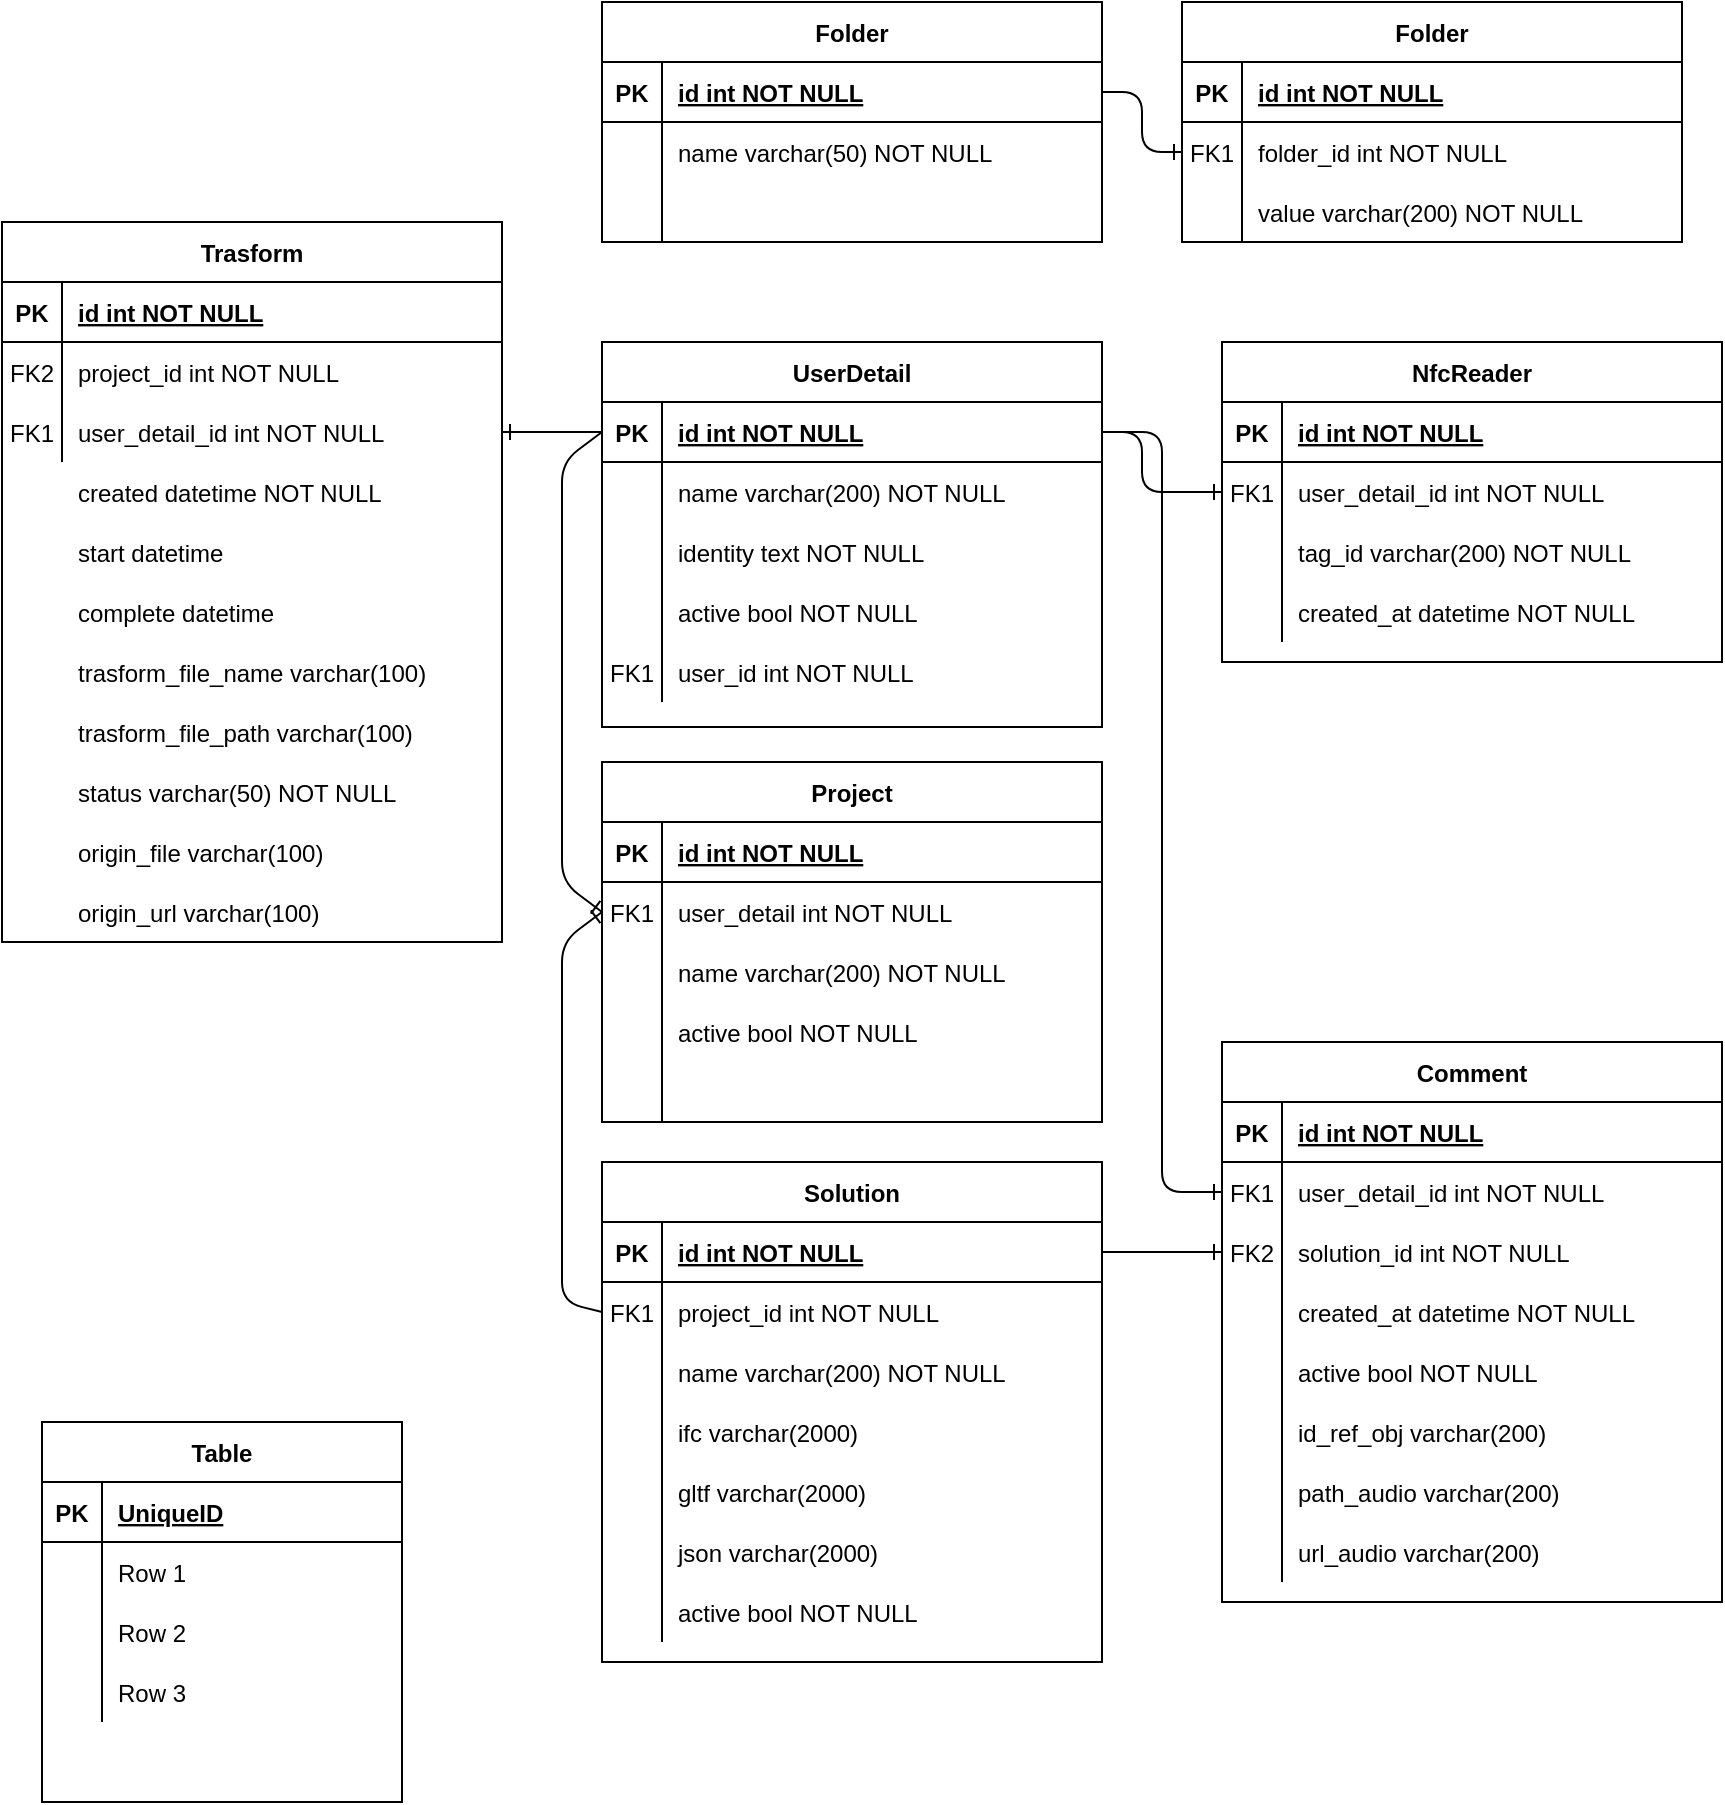 <mxfile version="20.6.0" type="github">
  <diagram id="R2lEEEUBdFMjLlhIrx00" name="Page-1">
    <mxGraphModel dx="1662" dy="762" grid="1" gridSize="10" guides="1" tooltips="1" connect="1" arrows="1" fold="1" page="1" pageScale="1" pageWidth="850" pageHeight="1100" math="0" shadow="0" extFonts="Permanent Marker^https://fonts.googleapis.com/css?family=Permanent+Marker">
      <root>
        <mxCell id="0" />
        <mxCell id="1" parent="0" />
        <mxCell id="ysdyAPPFtzYPSUUlSstP-8" value="Trasform" style="shape=table;startSize=30;container=1;collapsible=1;childLayout=tableLayout;fixedRows=1;rowLines=0;fontStyle=1;align=center;resizeLast=1;" parent="1" vertex="1">
          <mxGeometry x="370" y="210" width="250" height="360" as="geometry" />
        </mxCell>
        <mxCell id="ysdyAPPFtzYPSUUlSstP-9" value="" style="shape=partialRectangle;collapsible=0;dropTarget=0;pointerEvents=0;fillColor=none;points=[[0,0.5],[1,0.5]];portConstraint=eastwest;top=0;left=0;right=0;bottom=1;" parent="ysdyAPPFtzYPSUUlSstP-8" vertex="1">
          <mxGeometry y="30" width="250" height="30" as="geometry" />
        </mxCell>
        <mxCell id="ysdyAPPFtzYPSUUlSstP-10" value="PK" style="shape=partialRectangle;overflow=hidden;connectable=0;fillColor=none;top=0;left=0;bottom=0;right=0;fontStyle=1;" parent="ysdyAPPFtzYPSUUlSstP-9" vertex="1">
          <mxGeometry width="30" height="30" as="geometry">
            <mxRectangle width="30" height="30" as="alternateBounds" />
          </mxGeometry>
        </mxCell>
        <mxCell id="ysdyAPPFtzYPSUUlSstP-11" value="id int NOT NULL " style="shape=partialRectangle;overflow=hidden;connectable=0;fillColor=none;top=0;left=0;bottom=0;right=0;align=left;spacingLeft=6;fontStyle=5;" parent="ysdyAPPFtzYPSUUlSstP-9" vertex="1">
          <mxGeometry x="30" width="220" height="30" as="geometry">
            <mxRectangle width="220" height="30" as="alternateBounds" />
          </mxGeometry>
        </mxCell>
        <mxCell id="ysdyAPPFtzYPSUUlSstP-15" value="" style="shape=partialRectangle;collapsible=0;dropTarget=0;pointerEvents=0;fillColor=none;points=[[0,0.5],[1,0.5]];portConstraint=eastwest;top=0;left=0;right=0;bottom=0;" parent="ysdyAPPFtzYPSUUlSstP-8" vertex="1">
          <mxGeometry y="60" width="250" height="30" as="geometry" />
        </mxCell>
        <mxCell id="ysdyAPPFtzYPSUUlSstP-16" value="FK2" style="shape=partialRectangle;overflow=hidden;connectable=0;fillColor=none;top=0;left=0;bottom=0;right=0;" parent="ysdyAPPFtzYPSUUlSstP-15" vertex="1">
          <mxGeometry width="30" height="30" as="geometry">
            <mxRectangle width="30" height="30" as="alternateBounds" />
          </mxGeometry>
        </mxCell>
        <mxCell id="ysdyAPPFtzYPSUUlSstP-17" value="project_id int NOT NULL" style="shape=partialRectangle;overflow=hidden;connectable=0;fillColor=none;top=0;left=0;bottom=0;right=0;align=left;spacingLeft=6;" parent="ysdyAPPFtzYPSUUlSstP-15" vertex="1">
          <mxGeometry x="30" width="220" height="30" as="geometry">
            <mxRectangle width="220" height="30" as="alternateBounds" />
          </mxGeometry>
        </mxCell>
        <mxCell id="ysdyAPPFtzYPSUUlSstP-12" value="" style="shape=partialRectangle;collapsible=0;dropTarget=0;pointerEvents=0;fillColor=none;points=[[0,0.5],[1,0.5]];portConstraint=eastwest;top=0;left=0;right=0;bottom=0;" parent="ysdyAPPFtzYPSUUlSstP-8" vertex="1">
          <mxGeometry y="90" width="250" height="30" as="geometry" />
        </mxCell>
        <mxCell id="ysdyAPPFtzYPSUUlSstP-13" value="FK1" style="shape=partialRectangle;overflow=hidden;connectable=0;fillColor=none;top=0;left=0;bottom=0;right=0;" parent="ysdyAPPFtzYPSUUlSstP-12" vertex="1">
          <mxGeometry width="30" height="30" as="geometry">
            <mxRectangle width="30" height="30" as="alternateBounds" />
          </mxGeometry>
        </mxCell>
        <mxCell id="ysdyAPPFtzYPSUUlSstP-14" value="user_detail_id int NOT NULL" style="shape=partialRectangle;overflow=hidden;connectable=0;fillColor=none;top=0;left=0;bottom=0;right=0;align=left;spacingLeft=6;" parent="ysdyAPPFtzYPSUUlSstP-12" vertex="1">
          <mxGeometry x="30" width="220" height="30" as="geometry">
            <mxRectangle width="220" height="30" as="alternateBounds" />
          </mxGeometry>
        </mxCell>
        <mxCell id="ysdyAPPFtzYPSUUlSstP-20" value="created datetime NOT NULL" style="shape=partialRectangle;overflow=hidden;connectable=0;fillColor=none;top=0;left=0;bottom=0;right=0;align=left;spacingLeft=6;" parent="1" vertex="1">
          <mxGeometry x="400" y="330" width="220" height="30" as="geometry">
            <mxRectangle width="220" height="30" as="alternateBounds" />
          </mxGeometry>
        </mxCell>
        <mxCell id="ysdyAPPFtzYPSUUlSstP-22" value="start datetime" style="shape=partialRectangle;overflow=hidden;connectable=0;fillColor=none;top=0;left=0;bottom=0;right=0;align=left;spacingLeft=6;" parent="1" vertex="1">
          <mxGeometry x="400" y="360" width="220" height="30" as="geometry">
            <mxRectangle width="220" height="30" as="alternateBounds" />
          </mxGeometry>
        </mxCell>
        <mxCell id="ysdyAPPFtzYPSUUlSstP-23" value="complete datetime" style="shape=partialRectangle;overflow=hidden;connectable=0;fillColor=none;top=0;left=0;bottom=0;right=0;align=left;spacingLeft=6;" parent="1" vertex="1">
          <mxGeometry x="400" y="390" width="220" height="30" as="geometry">
            <mxRectangle width="220" height="30" as="alternateBounds" />
          </mxGeometry>
        </mxCell>
        <mxCell id="ysdyAPPFtzYPSUUlSstP-24" value="trasform_file_name varchar(100)" style="shape=partialRectangle;overflow=hidden;connectable=0;fillColor=none;top=0;left=0;bottom=0;right=0;align=left;spacingLeft=6;" parent="1" vertex="1">
          <mxGeometry x="400" y="420" width="220" height="30" as="geometry">
            <mxRectangle width="220" height="30" as="alternateBounds" />
          </mxGeometry>
        </mxCell>
        <mxCell id="ysdyAPPFtzYPSUUlSstP-25" value="trasform_file_path varchar(100)" style="shape=partialRectangle;overflow=hidden;connectable=0;fillColor=none;top=0;left=0;bottom=0;right=0;align=left;spacingLeft=6;" parent="1" vertex="1">
          <mxGeometry x="400" y="450" width="220" height="30" as="geometry">
            <mxRectangle width="220" height="30" as="alternateBounds" />
          </mxGeometry>
        </mxCell>
        <mxCell id="ysdyAPPFtzYPSUUlSstP-26" value="status varchar(50) NOT NULL" style="shape=partialRectangle;overflow=hidden;connectable=0;fillColor=none;top=0;left=0;bottom=0;right=0;align=left;spacingLeft=6;" parent="1" vertex="1">
          <mxGeometry x="400" y="480" width="220" height="30" as="geometry">
            <mxRectangle width="220" height="30" as="alternateBounds" />
          </mxGeometry>
        </mxCell>
        <mxCell id="ysdyAPPFtzYPSUUlSstP-27" value="origin_file varchar(100)" style="shape=partialRectangle;overflow=hidden;connectable=0;fillColor=none;top=0;left=0;bottom=0;right=0;align=left;spacingLeft=6;" parent="1" vertex="1">
          <mxGeometry x="400" y="510" width="220" height="30" as="geometry">
            <mxRectangle width="220" height="30" as="alternateBounds" />
          </mxGeometry>
        </mxCell>
        <mxCell id="ysdyAPPFtzYPSUUlSstP-28" value="origin_url varchar(100)" style="shape=partialRectangle;overflow=hidden;connectable=0;fillColor=none;top=0;left=0;bottom=0;right=0;align=left;spacingLeft=6;" parent="1" vertex="1">
          <mxGeometry x="400" y="540" width="220" height="30" as="geometry">
            <mxRectangle width="220" height="30" as="alternateBounds" />
          </mxGeometry>
        </mxCell>
        <mxCell id="ysdyAPPFtzYPSUUlSstP-39" value="UserDetail" style="shape=table;startSize=30;container=1;collapsible=1;childLayout=tableLayout;fixedRows=1;rowLines=0;fontStyle=1;align=center;resizeLast=1;" parent="1" vertex="1">
          <mxGeometry x="670" y="270" width="250" height="192.5" as="geometry" />
        </mxCell>
        <mxCell id="ysdyAPPFtzYPSUUlSstP-40" value="" style="shape=partialRectangle;collapsible=0;dropTarget=0;pointerEvents=0;fillColor=none;points=[[0,0.5],[1,0.5]];portConstraint=eastwest;top=0;left=0;right=0;bottom=1;" parent="ysdyAPPFtzYPSUUlSstP-39" vertex="1">
          <mxGeometry y="30" width="250" height="30" as="geometry" />
        </mxCell>
        <mxCell id="ysdyAPPFtzYPSUUlSstP-41" value="PK" style="shape=partialRectangle;overflow=hidden;connectable=0;fillColor=none;top=0;left=0;bottom=0;right=0;fontStyle=1;" parent="ysdyAPPFtzYPSUUlSstP-40" vertex="1">
          <mxGeometry width="30" height="30" as="geometry">
            <mxRectangle width="30" height="30" as="alternateBounds" />
          </mxGeometry>
        </mxCell>
        <mxCell id="ysdyAPPFtzYPSUUlSstP-42" value="id int NOT NULL " style="shape=partialRectangle;overflow=hidden;connectable=0;fillColor=none;top=0;left=0;bottom=0;right=0;align=left;spacingLeft=6;fontStyle=5;" parent="ysdyAPPFtzYPSUUlSstP-40" vertex="1">
          <mxGeometry x="30" width="220" height="30" as="geometry">
            <mxRectangle width="220" height="30" as="alternateBounds" />
          </mxGeometry>
        </mxCell>
        <mxCell id="ysdyAPPFtzYPSUUlSstP-43" value="" style="shape=partialRectangle;collapsible=0;dropTarget=0;pointerEvents=0;fillColor=none;points=[[0,0.5],[1,0.5]];portConstraint=eastwest;top=0;left=0;right=0;bottom=0;" parent="ysdyAPPFtzYPSUUlSstP-39" vertex="1">
          <mxGeometry y="60" width="250" height="30" as="geometry" />
        </mxCell>
        <mxCell id="ysdyAPPFtzYPSUUlSstP-44" value="" style="shape=partialRectangle;overflow=hidden;connectable=0;fillColor=none;top=0;left=0;bottom=0;right=0;" parent="ysdyAPPFtzYPSUUlSstP-43" vertex="1">
          <mxGeometry width="30" height="30" as="geometry">
            <mxRectangle width="30" height="30" as="alternateBounds" />
          </mxGeometry>
        </mxCell>
        <mxCell id="ysdyAPPFtzYPSUUlSstP-45" value="name varchar(200) NOT NULL" style="shape=partialRectangle;overflow=hidden;connectable=0;fillColor=none;top=0;left=0;bottom=0;right=0;align=left;spacingLeft=6;" parent="ysdyAPPFtzYPSUUlSstP-43" vertex="1">
          <mxGeometry x="30" width="220" height="30" as="geometry">
            <mxRectangle width="220" height="30" as="alternateBounds" />
          </mxGeometry>
        </mxCell>
        <mxCell id="ysdyAPPFtzYPSUUlSstP-46" value="" style="shape=partialRectangle;collapsible=0;dropTarget=0;pointerEvents=0;fillColor=none;points=[[0,0.5],[1,0.5]];portConstraint=eastwest;top=0;left=0;right=0;bottom=0;" parent="ysdyAPPFtzYPSUUlSstP-39" vertex="1">
          <mxGeometry y="90" width="250" height="30" as="geometry" />
        </mxCell>
        <mxCell id="ysdyAPPFtzYPSUUlSstP-47" value="" style="shape=partialRectangle;overflow=hidden;connectable=0;fillColor=none;top=0;left=0;bottom=0;right=0;" parent="ysdyAPPFtzYPSUUlSstP-46" vertex="1">
          <mxGeometry width="30" height="30" as="geometry">
            <mxRectangle width="30" height="30" as="alternateBounds" />
          </mxGeometry>
        </mxCell>
        <mxCell id="ysdyAPPFtzYPSUUlSstP-48" value="identity text NOT NULL" style="shape=partialRectangle;overflow=hidden;connectable=0;fillColor=none;top=0;left=0;bottom=0;right=0;align=left;spacingLeft=6;" parent="ysdyAPPFtzYPSUUlSstP-46" vertex="1">
          <mxGeometry x="30" width="220" height="30" as="geometry">
            <mxRectangle width="220" height="30" as="alternateBounds" />
          </mxGeometry>
        </mxCell>
        <mxCell id="ysdyAPPFtzYPSUUlSstP-49" value="" style="shape=partialRectangle;collapsible=0;dropTarget=0;pointerEvents=0;fillColor=none;points=[[0,0.5],[1,0.5]];portConstraint=eastwest;top=0;left=0;right=0;bottom=0;" parent="ysdyAPPFtzYPSUUlSstP-39" vertex="1">
          <mxGeometry y="120" width="250" height="30" as="geometry" />
        </mxCell>
        <mxCell id="ysdyAPPFtzYPSUUlSstP-50" value="" style="shape=partialRectangle;overflow=hidden;connectable=0;fillColor=none;top=0;left=0;bottom=0;right=0;" parent="ysdyAPPFtzYPSUUlSstP-49" vertex="1">
          <mxGeometry width="30" height="30" as="geometry">
            <mxRectangle width="30" height="30" as="alternateBounds" />
          </mxGeometry>
        </mxCell>
        <mxCell id="ysdyAPPFtzYPSUUlSstP-51" value="active bool NOT NULL" style="shape=partialRectangle;overflow=hidden;connectable=0;fillColor=none;top=0;left=0;bottom=0;right=0;align=left;spacingLeft=6;" parent="ysdyAPPFtzYPSUUlSstP-49" vertex="1">
          <mxGeometry x="30" width="220" height="30" as="geometry">
            <mxRectangle width="220" height="30" as="alternateBounds" />
          </mxGeometry>
        </mxCell>
        <mxCell id="ysdyAPPFtzYPSUUlSstP-52" value="" style="shape=partialRectangle;collapsible=0;dropTarget=0;pointerEvents=0;fillColor=none;points=[[0,0.5],[1,0.5]];portConstraint=eastwest;top=0;left=0;right=0;bottom=0;" parent="ysdyAPPFtzYPSUUlSstP-39" vertex="1">
          <mxGeometry y="150" width="250" height="30" as="geometry" />
        </mxCell>
        <mxCell id="ysdyAPPFtzYPSUUlSstP-53" value="FK1" style="shape=partialRectangle;overflow=hidden;connectable=0;fillColor=none;top=0;left=0;bottom=0;right=0;" parent="ysdyAPPFtzYPSUUlSstP-52" vertex="1">
          <mxGeometry width="30" height="30" as="geometry">
            <mxRectangle width="30" height="30" as="alternateBounds" />
          </mxGeometry>
        </mxCell>
        <mxCell id="ysdyAPPFtzYPSUUlSstP-54" value="user_id int NOT NULL" style="shape=partialRectangle;overflow=hidden;connectable=0;fillColor=none;top=0;left=0;bottom=0;right=0;align=left;spacingLeft=6;" parent="ysdyAPPFtzYPSUUlSstP-52" vertex="1">
          <mxGeometry x="30" width="220" height="30" as="geometry">
            <mxRectangle width="220" height="30" as="alternateBounds" />
          </mxGeometry>
        </mxCell>
        <mxCell id="ysdyAPPFtzYPSUUlSstP-58" value="" style="endArrow=ERoneToOne;startArrow=ERone;endFill=1;startFill=0;exitX=1;exitY=0.5;exitDx=0;exitDy=0;entryX=0;entryY=0.5;entryDx=0;entryDy=0;" parent="1" source="ysdyAPPFtzYPSUUlSstP-12" target="ysdyAPPFtzYPSUUlSstP-40" edge="1">
          <mxGeometry width="100" height="100" relative="1" as="geometry">
            <mxPoint x="680" y="-23.636" as="sourcePoint" />
            <mxPoint x="760" y="-16.364" as="targetPoint" />
          </mxGeometry>
        </mxCell>
        <mxCell id="ysdyAPPFtzYPSUUlSstP-59" value="Project" style="shape=table;startSize=30;container=1;collapsible=1;childLayout=tableLayout;fixedRows=1;rowLines=0;fontStyle=1;align=center;resizeLast=1;" parent="1" vertex="1">
          <mxGeometry x="670" y="480" width="250" height="180" as="geometry" />
        </mxCell>
        <mxCell id="ysdyAPPFtzYPSUUlSstP-60" value="" style="shape=partialRectangle;collapsible=0;dropTarget=0;pointerEvents=0;fillColor=none;points=[[0,0.5],[1,0.5]];portConstraint=eastwest;top=0;left=0;right=0;bottom=1;" parent="ysdyAPPFtzYPSUUlSstP-59" vertex="1">
          <mxGeometry y="30" width="250" height="30" as="geometry" />
        </mxCell>
        <mxCell id="ysdyAPPFtzYPSUUlSstP-61" value="PK" style="shape=partialRectangle;overflow=hidden;connectable=0;fillColor=none;top=0;left=0;bottom=0;right=0;fontStyle=1;" parent="ysdyAPPFtzYPSUUlSstP-60" vertex="1">
          <mxGeometry width="30" height="30" as="geometry">
            <mxRectangle width="30" height="30" as="alternateBounds" />
          </mxGeometry>
        </mxCell>
        <mxCell id="ysdyAPPFtzYPSUUlSstP-62" value="id int NOT NULL " style="shape=partialRectangle;overflow=hidden;connectable=0;fillColor=none;top=0;left=0;bottom=0;right=0;align=left;spacingLeft=6;fontStyle=5;" parent="ysdyAPPFtzYPSUUlSstP-60" vertex="1">
          <mxGeometry x="30" width="220" height="30" as="geometry">
            <mxRectangle width="220" height="30" as="alternateBounds" />
          </mxGeometry>
        </mxCell>
        <mxCell id="ysdyAPPFtzYPSUUlSstP-63" value="" style="shape=partialRectangle;collapsible=0;dropTarget=0;pointerEvents=0;fillColor=none;points=[[0,0.5],[1,0.5]];portConstraint=eastwest;top=0;left=0;right=0;bottom=0;" parent="ysdyAPPFtzYPSUUlSstP-59" vertex="1">
          <mxGeometry y="60" width="250" height="30" as="geometry" />
        </mxCell>
        <mxCell id="ysdyAPPFtzYPSUUlSstP-64" value="FK1" style="shape=partialRectangle;overflow=hidden;connectable=0;fillColor=none;top=0;left=0;bottom=0;right=0;" parent="ysdyAPPFtzYPSUUlSstP-63" vertex="1">
          <mxGeometry width="30" height="30" as="geometry">
            <mxRectangle width="30" height="30" as="alternateBounds" />
          </mxGeometry>
        </mxCell>
        <mxCell id="ysdyAPPFtzYPSUUlSstP-65" value="user_detail int NOT NULL" style="shape=partialRectangle;overflow=hidden;connectable=0;fillColor=none;top=0;left=0;bottom=0;right=0;align=left;spacingLeft=6;" parent="ysdyAPPFtzYPSUUlSstP-63" vertex="1">
          <mxGeometry x="30" width="220" height="30" as="geometry">
            <mxRectangle width="220" height="30" as="alternateBounds" />
          </mxGeometry>
        </mxCell>
        <mxCell id="ysdyAPPFtzYPSUUlSstP-66" value="" style="shape=partialRectangle;collapsible=0;dropTarget=0;pointerEvents=0;fillColor=none;points=[[0,0.5],[1,0.5]];portConstraint=eastwest;top=0;left=0;right=0;bottom=0;" parent="ysdyAPPFtzYPSUUlSstP-59" vertex="1">
          <mxGeometry y="90" width="250" height="30" as="geometry" />
        </mxCell>
        <mxCell id="ysdyAPPFtzYPSUUlSstP-67" value="" style="shape=partialRectangle;overflow=hidden;connectable=0;fillColor=none;top=0;left=0;bottom=0;right=0;" parent="ysdyAPPFtzYPSUUlSstP-66" vertex="1">
          <mxGeometry width="30" height="30" as="geometry">
            <mxRectangle width="30" height="30" as="alternateBounds" />
          </mxGeometry>
        </mxCell>
        <mxCell id="ysdyAPPFtzYPSUUlSstP-68" value="name varchar(200) NOT NULL" style="shape=partialRectangle;overflow=hidden;connectable=0;fillColor=none;top=0;left=0;bottom=0;right=0;align=left;spacingLeft=6;" parent="ysdyAPPFtzYPSUUlSstP-66" vertex="1">
          <mxGeometry x="30" width="220" height="30" as="geometry">
            <mxRectangle width="220" height="30" as="alternateBounds" />
          </mxGeometry>
        </mxCell>
        <mxCell id="ysdyAPPFtzYPSUUlSstP-69" value="" style="shape=partialRectangle;collapsible=0;dropTarget=0;pointerEvents=0;fillColor=none;points=[[0,0.5],[1,0.5]];portConstraint=eastwest;top=0;left=0;right=0;bottom=0;" parent="ysdyAPPFtzYPSUUlSstP-59" vertex="1">
          <mxGeometry y="120" width="250" height="30" as="geometry" />
        </mxCell>
        <mxCell id="ysdyAPPFtzYPSUUlSstP-70" value="" style="shape=partialRectangle;overflow=hidden;connectable=0;fillColor=none;top=0;left=0;bottom=0;right=0;" parent="ysdyAPPFtzYPSUUlSstP-69" vertex="1">
          <mxGeometry width="30" height="30" as="geometry">
            <mxRectangle width="30" height="30" as="alternateBounds" />
          </mxGeometry>
        </mxCell>
        <mxCell id="ysdyAPPFtzYPSUUlSstP-71" value="active bool NOT NULL" style="shape=partialRectangle;overflow=hidden;connectable=0;fillColor=none;top=0;left=0;bottom=0;right=0;align=left;spacingLeft=6;" parent="ysdyAPPFtzYPSUUlSstP-69" vertex="1">
          <mxGeometry x="30" width="220" height="30" as="geometry">
            <mxRectangle width="220" height="30" as="alternateBounds" />
          </mxGeometry>
        </mxCell>
        <mxCell id="ysdyAPPFtzYPSUUlSstP-72" value="" style="shape=partialRectangle;collapsible=0;dropTarget=0;pointerEvents=0;fillColor=none;points=[[0,0.5],[1,0.5]];portConstraint=eastwest;top=0;left=0;right=0;bottom=0;" parent="ysdyAPPFtzYPSUUlSstP-59" vertex="1">
          <mxGeometry y="150" width="250" height="30" as="geometry" />
        </mxCell>
        <mxCell id="ysdyAPPFtzYPSUUlSstP-73" value="" style="shape=partialRectangle;overflow=hidden;connectable=0;fillColor=none;top=0;left=0;bottom=0;right=0;" parent="ysdyAPPFtzYPSUUlSstP-72" vertex="1">
          <mxGeometry width="30" height="30" as="geometry">
            <mxRectangle width="30" height="30" as="alternateBounds" />
          </mxGeometry>
        </mxCell>
        <mxCell id="ysdyAPPFtzYPSUUlSstP-74" value="" style="shape=partialRectangle;overflow=hidden;connectable=0;fillColor=none;top=0;left=0;bottom=0;right=0;align=left;spacingLeft=6;" parent="ysdyAPPFtzYPSUUlSstP-72" vertex="1">
          <mxGeometry x="30" width="220" height="30" as="geometry">
            <mxRectangle width="220" height="30" as="alternateBounds" />
          </mxGeometry>
        </mxCell>
        <mxCell id="ysdyAPPFtzYPSUUlSstP-75" value="" style="endArrow=ERoneToOne;startArrow=ERone;endFill=1;startFill=0;exitX=0;exitY=0.5;exitDx=0;exitDy=0;entryX=0;entryY=0.5;entryDx=0;entryDy=0;" parent="1" source="ysdyAPPFtzYPSUUlSstP-63" target="ysdyAPPFtzYPSUUlSstP-40" edge="1">
          <mxGeometry width="100" height="100" relative="1" as="geometry">
            <mxPoint x="630" y="325" as="sourcePoint" />
            <mxPoint x="680" y="325" as="targetPoint" />
            <Array as="points">
              <mxPoint x="650" y="540" />
              <mxPoint x="650" y="430" />
              <mxPoint x="650" y="330" />
            </Array>
          </mxGeometry>
        </mxCell>
        <mxCell id="ysdyAPPFtzYPSUUlSstP-76" value="Solution" style="shape=table;startSize=30;container=1;collapsible=1;childLayout=tableLayout;fixedRows=1;rowLines=0;fontStyle=1;align=center;resizeLast=1;" parent="1" vertex="1">
          <mxGeometry x="670" y="680" width="250" height="250" as="geometry" />
        </mxCell>
        <mxCell id="ysdyAPPFtzYPSUUlSstP-77" value="" style="shape=partialRectangle;collapsible=0;dropTarget=0;pointerEvents=0;fillColor=none;points=[[0,0.5],[1,0.5]];portConstraint=eastwest;top=0;left=0;right=0;bottom=1;" parent="ysdyAPPFtzYPSUUlSstP-76" vertex="1">
          <mxGeometry y="30" width="250" height="30" as="geometry" />
        </mxCell>
        <mxCell id="ysdyAPPFtzYPSUUlSstP-78" value="PK" style="shape=partialRectangle;overflow=hidden;connectable=0;fillColor=none;top=0;left=0;bottom=0;right=0;fontStyle=1;" parent="ysdyAPPFtzYPSUUlSstP-77" vertex="1">
          <mxGeometry width="30" height="30" as="geometry">
            <mxRectangle width="30" height="30" as="alternateBounds" />
          </mxGeometry>
        </mxCell>
        <mxCell id="ysdyAPPFtzYPSUUlSstP-79" value="id int NOT NULL " style="shape=partialRectangle;overflow=hidden;connectable=0;fillColor=none;top=0;left=0;bottom=0;right=0;align=left;spacingLeft=6;fontStyle=5;" parent="ysdyAPPFtzYPSUUlSstP-77" vertex="1">
          <mxGeometry x="30" width="220" height="30" as="geometry">
            <mxRectangle width="220" height="30" as="alternateBounds" />
          </mxGeometry>
        </mxCell>
        <mxCell id="ysdyAPPFtzYPSUUlSstP-80" value="" style="shape=partialRectangle;collapsible=0;dropTarget=0;pointerEvents=0;fillColor=none;points=[[0,0.5],[1,0.5]];portConstraint=eastwest;top=0;left=0;right=0;bottom=0;" parent="ysdyAPPFtzYPSUUlSstP-76" vertex="1">
          <mxGeometry y="60" width="250" height="30" as="geometry" />
        </mxCell>
        <mxCell id="ysdyAPPFtzYPSUUlSstP-81" value="FK1" style="shape=partialRectangle;overflow=hidden;connectable=0;fillColor=none;top=0;left=0;bottom=0;right=0;" parent="ysdyAPPFtzYPSUUlSstP-80" vertex="1">
          <mxGeometry width="30" height="30" as="geometry">
            <mxRectangle width="30" height="30" as="alternateBounds" />
          </mxGeometry>
        </mxCell>
        <mxCell id="ysdyAPPFtzYPSUUlSstP-82" value="project_id int NOT NULL" style="shape=partialRectangle;overflow=hidden;connectable=0;fillColor=none;top=0;left=0;bottom=0;right=0;align=left;spacingLeft=6;" parent="ysdyAPPFtzYPSUUlSstP-80" vertex="1">
          <mxGeometry x="30" width="220" height="30" as="geometry">
            <mxRectangle width="220" height="30" as="alternateBounds" />
          </mxGeometry>
        </mxCell>
        <mxCell id="ysdyAPPFtzYPSUUlSstP-83" value="" style="shape=partialRectangle;collapsible=0;dropTarget=0;pointerEvents=0;fillColor=none;points=[[0,0.5],[1,0.5]];portConstraint=eastwest;top=0;left=0;right=0;bottom=0;" parent="ysdyAPPFtzYPSUUlSstP-76" vertex="1">
          <mxGeometry y="90" width="250" height="30" as="geometry" />
        </mxCell>
        <mxCell id="ysdyAPPFtzYPSUUlSstP-84" value="" style="shape=partialRectangle;overflow=hidden;connectable=0;fillColor=none;top=0;left=0;bottom=0;right=0;" parent="ysdyAPPFtzYPSUUlSstP-83" vertex="1">
          <mxGeometry width="30" height="30" as="geometry">
            <mxRectangle width="30" height="30" as="alternateBounds" />
          </mxGeometry>
        </mxCell>
        <mxCell id="ysdyAPPFtzYPSUUlSstP-85" value="name varchar(200) NOT NULL" style="shape=partialRectangle;overflow=hidden;connectable=0;fillColor=none;top=0;left=0;bottom=0;right=0;align=left;spacingLeft=6;" parent="ysdyAPPFtzYPSUUlSstP-83" vertex="1">
          <mxGeometry x="30" width="220" height="30" as="geometry">
            <mxRectangle width="220" height="30" as="alternateBounds" />
          </mxGeometry>
        </mxCell>
        <mxCell id="ysdyAPPFtzYPSUUlSstP-86" value="" style="shape=partialRectangle;collapsible=0;dropTarget=0;pointerEvents=0;fillColor=none;points=[[0,0.5],[1,0.5]];portConstraint=eastwest;top=0;left=0;right=0;bottom=0;" parent="ysdyAPPFtzYPSUUlSstP-76" vertex="1">
          <mxGeometry y="120" width="250" height="30" as="geometry" />
        </mxCell>
        <mxCell id="ysdyAPPFtzYPSUUlSstP-87" value="" style="shape=partialRectangle;overflow=hidden;connectable=0;fillColor=none;top=0;left=0;bottom=0;right=0;" parent="ysdyAPPFtzYPSUUlSstP-86" vertex="1">
          <mxGeometry width="30" height="30" as="geometry">
            <mxRectangle width="30" height="30" as="alternateBounds" />
          </mxGeometry>
        </mxCell>
        <mxCell id="ysdyAPPFtzYPSUUlSstP-88" value="ifc varchar(2000)" style="shape=partialRectangle;overflow=hidden;connectable=0;fillColor=none;top=0;left=0;bottom=0;right=0;align=left;spacingLeft=6;" parent="ysdyAPPFtzYPSUUlSstP-86" vertex="1">
          <mxGeometry x="30" width="220" height="30" as="geometry">
            <mxRectangle width="220" height="30" as="alternateBounds" />
          </mxGeometry>
        </mxCell>
        <mxCell id="ysdyAPPFtzYPSUUlSstP-89" value="" style="shape=partialRectangle;collapsible=0;dropTarget=0;pointerEvents=0;fillColor=none;points=[[0,0.5],[1,0.5]];portConstraint=eastwest;top=0;left=0;right=0;bottom=0;" parent="ysdyAPPFtzYPSUUlSstP-76" vertex="1">
          <mxGeometry y="150" width="250" height="30" as="geometry" />
        </mxCell>
        <mxCell id="ysdyAPPFtzYPSUUlSstP-90" value="" style="shape=partialRectangle;overflow=hidden;connectable=0;fillColor=none;top=0;left=0;bottom=0;right=0;" parent="ysdyAPPFtzYPSUUlSstP-89" vertex="1">
          <mxGeometry width="30" height="30" as="geometry">
            <mxRectangle width="30" height="30" as="alternateBounds" />
          </mxGeometry>
        </mxCell>
        <mxCell id="ysdyAPPFtzYPSUUlSstP-91" value="gltf varchar(2000)" style="shape=partialRectangle;overflow=hidden;connectable=0;fillColor=none;top=0;left=0;bottom=0;right=0;align=left;spacingLeft=6;" parent="ysdyAPPFtzYPSUUlSstP-89" vertex="1">
          <mxGeometry x="30" width="220" height="30" as="geometry">
            <mxRectangle width="220" height="30" as="alternateBounds" />
          </mxGeometry>
        </mxCell>
        <mxCell id="ysdyAPPFtzYPSUUlSstP-102" value="" style="shape=partialRectangle;collapsible=0;dropTarget=0;pointerEvents=0;fillColor=none;points=[[0,0.5],[1,0.5]];portConstraint=eastwest;top=0;left=0;right=0;bottom=0;" parent="ysdyAPPFtzYPSUUlSstP-76" vertex="1">
          <mxGeometry y="180" width="250" height="30" as="geometry" />
        </mxCell>
        <mxCell id="ysdyAPPFtzYPSUUlSstP-103" value="" style="shape=partialRectangle;overflow=hidden;connectable=0;fillColor=none;top=0;left=0;bottom=0;right=0;" parent="ysdyAPPFtzYPSUUlSstP-102" vertex="1">
          <mxGeometry width="30" height="30" as="geometry">
            <mxRectangle width="30" height="30" as="alternateBounds" />
          </mxGeometry>
        </mxCell>
        <mxCell id="ysdyAPPFtzYPSUUlSstP-104" value="json varchar(2000)" style="shape=partialRectangle;overflow=hidden;connectable=0;fillColor=none;top=0;left=0;bottom=0;right=0;align=left;spacingLeft=6;" parent="ysdyAPPFtzYPSUUlSstP-102" vertex="1">
          <mxGeometry x="30" width="220" height="30" as="geometry">
            <mxRectangle width="220" height="30" as="alternateBounds" />
          </mxGeometry>
        </mxCell>
        <mxCell id="ysdyAPPFtzYPSUUlSstP-114" value="" style="shape=partialRectangle;collapsible=0;dropTarget=0;pointerEvents=0;fillColor=none;points=[[0,0.5],[1,0.5]];portConstraint=eastwest;top=0;left=0;right=0;bottom=0;" parent="ysdyAPPFtzYPSUUlSstP-76" vertex="1">
          <mxGeometry y="210" width="250" height="30" as="geometry" />
        </mxCell>
        <mxCell id="ysdyAPPFtzYPSUUlSstP-115" value="" style="shape=partialRectangle;overflow=hidden;connectable=0;fillColor=none;top=0;left=0;bottom=0;right=0;" parent="ysdyAPPFtzYPSUUlSstP-114" vertex="1">
          <mxGeometry width="30" height="30" as="geometry">
            <mxRectangle width="30" height="30" as="alternateBounds" />
          </mxGeometry>
        </mxCell>
        <mxCell id="ysdyAPPFtzYPSUUlSstP-116" value="active bool NOT NULL" style="shape=partialRectangle;overflow=hidden;connectable=0;fillColor=none;top=0;left=0;bottom=0;right=0;align=left;spacingLeft=6;" parent="ysdyAPPFtzYPSUUlSstP-114" vertex="1">
          <mxGeometry x="30" width="220" height="30" as="geometry">
            <mxRectangle width="220" height="30" as="alternateBounds" />
          </mxGeometry>
        </mxCell>
        <mxCell id="ysdyAPPFtzYPSUUlSstP-120" value="" style="endArrow=ERoneToOne;startArrow=ERone;endFill=1;startFill=0;exitX=0;exitY=0.5;exitDx=0;exitDy=0;entryX=0;entryY=0.5;entryDx=0;entryDy=0;" parent="1" source="ysdyAPPFtzYPSUUlSstP-63" target="ysdyAPPFtzYPSUUlSstP-80" edge="1">
          <mxGeometry width="100" height="100" relative="1" as="geometry">
            <mxPoint x="680" y="575" as="sourcePoint" />
            <mxPoint x="680" y="315" as="targetPoint" />
            <Array as="points">
              <mxPoint x="650" y="570" />
              <mxPoint x="650" y="670" />
              <mxPoint x="650" y="750" />
            </Array>
          </mxGeometry>
        </mxCell>
        <mxCell id="ysdyAPPFtzYPSUUlSstP-121" value="Comment" style="shape=table;startSize=30;container=1;collapsible=1;childLayout=tableLayout;fixedRows=1;rowLines=0;fontStyle=1;align=center;resizeLast=1;" parent="1" vertex="1">
          <mxGeometry x="980" y="620" width="250" height="280" as="geometry" />
        </mxCell>
        <mxCell id="ysdyAPPFtzYPSUUlSstP-122" value="" style="shape=partialRectangle;collapsible=0;dropTarget=0;pointerEvents=0;fillColor=none;points=[[0,0.5],[1,0.5]];portConstraint=eastwest;top=0;left=0;right=0;bottom=1;" parent="ysdyAPPFtzYPSUUlSstP-121" vertex="1">
          <mxGeometry y="30" width="250" height="30" as="geometry" />
        </mxCell>
        <mxCell id="ysdyAPPFtzYPSUUlSstP-123" value="PK" style="shape=partialRectangle;overflow=hidden;connectable=0;fillColor=none;top=0;left=0;bottom=0;right=0;fontStyle=1;" parent="ysdyAPPFtzYPSUUlSstP-122" vertex="1">
          <mxGeometry width="30" height="30" as="geometry">
            <mxRectangle width="30" height="30" as="alternateBounds" />
          </mxGeometry>
        </mxCell>
        <mxCell id="ysdyAPPFtzYPSUUlSstP-124" value="id int NOT NULL " style="shape=partialRectangle;overflow=hidden;connectable=0;fillColor=none;top=0;left=0;bottom=0;right=0;align=left;spacingLeft=6;fontStyle=5;" parent="ysdyAPPFtzYPSUUlSstP-122" vertex="1">
          <mxGeometry x="30" width="220" height="30" as="geometry">
            <mxRectangle width="220" height="30" as="alternateBounds" />
          </mxGeometry>
        </mxCell>
        <mxCell id="ysdyAPPFtzYPSUUlSstP-125" value="" style="shape=partialRectangle;collapsible=0;dropTarget=0;pointerEvents=0;fillColor=none;points=[[0,0.5],[1,0.5]];portConstraint=eastwest;top=0;left=0;right=0;bottom=0;" parent="ysdyAPPFtzYPSUUlSstP-121" vertex="1">
          <mxGeometry y="60" width="250" height="30" as="geometry" />
        </mxCell>
        <mxCell id="ysdyAPPFtzYPSUUlSstP-126" value="FK1" style="shape=partialRectangle;overflow=hidden;connectable=0;fillColor=none;top=0;left=0;bottom=0;right=0;" parent="ysdyAPPFtzYPSUUlSstP-125" vertex="1">
          <mxGeometry width="30" height="30" as="geometry">
            <mxRectangle width="30" height="30" as="alternateBounds" />
          </mxGeometry>
        </mxCell>
        <mxCell id="ysdyAPPFtzYPSUUlSstP-127" value="user_detail_id int NOT NULL" style="shape=partialRectangle;overflow=hidden;connectable=0;fillColor=none;top=0;left=0;bottom=0;right=0;align=left;spacingLeft=6;" parent="ysdyAPPFtzYPSUUlSstP-125" vertex="1">
          <mxGeometry x="30" width="220" height="30" as="geometry">
            <mxRectangle width="220" height="30" as="alternateBounds" />
          </mxGeometry>
        </mxCell>
        <mxCell id="ysdyAPPFtzYPSUUlSstP-128" value="" style="shape=partialRectangle;collapsible=0;dropTarget=0;pointerEvents=0;fillColor=none;points=[[0,0.5],[1,0.5]];portConstraint=eastwest;top=0;left=0;right=0;bottom=0;" parent="ysdyAPPFtzYPSUUlSstP-121" vertex="1">
          <mxGeometry y="90" width="250" height="30" as="geometry" />
        </mxCell>
        <mxCell id="ysdyAPPFtzYPSUUlSstP-129" value="FK2" style="shape=partialRectangle;overflow=hidden;connectable=0;fillColor=none;top=0;left=0;bottom=0;right=0;" parent="ysdyAPPFtzYPSUUlSstP-128" vertex="1">
          <mxGeometry width="30" height="30" as="geometry">
            <mxRectangle width="30" height="30" as="alternateBounds" />
          </mxGeometry>
        </mxCell>
        <mxCell id="ysdyAPPFtzYPSUUlSstP-130" value="solution_id int NOT NULL" style="shape=partialRectangle;overflow=hidden;connectable=0;fillColor=none;top=0;left=0;bottom=0;right=0;align=left;spacingLeft=6;" parent="ysdyAPPFtzYPSUUlSstP-128" vertex="1">
          <mxGeometry x="30" width="220" height="30" as="geometry">
            <mxRectangle width="220" height="30" as="alternateBounds" />
          </mxGeometry>
        </mxCell>
        <mxCell id="ysdyAPPFtzYPSUUlSstP-131" value="" style="shape=partialRectangle;collapsible=0;dropTarget=0;pointerEvents=0;fillColor=none;points=[[0,0.5],[1,0.5]];portConstraint=eastwest;top=0;left=0;right=0;bottom=0;" parent="ysdyAPPFtzYPSUUlSstP-121" vertex="1">
          <mxGeometry y="120" width="250" height="30" as="geometry" />
        </mxCell>
        <mxCell id="ysdyAPPFtzYPSUUlSstP-132" value="" style="shape=partialRectangle;overflow=hidden;connectable=0;fillColor=none;top=0;left=0;bottom=0;right=0;" parent="ysdyAPPFtzYPSUUlSstP-131" vertex="1">
          <mxGeometry width="30" height="30" as="geometry">
            <mxRectangle width="30" height="30" as="alternateBounds" />
          </mxGeometry>
        </mxCell>
        <mxCell id="ysdyAPPFtzYPSUUlSstP-133" value="created_at datetime NOT NULL" style="shape=partialRectangle;overflow=hidden;connectable=0;fillColor=none;top=0;left=0;bottom=0;right=0;align=left;spacingLeft=6;" parent="ysdyAPPFtzYPSUUlSstP-131" vertex="1">
          <mxGeometry x="30" width="220" height="30" as="geometry">
            <mxRectangle width="220" height="30" as="alternateBounds" />
          </mxGeometry>
        </mxCell>
        <mxCell id="ysdyAPPFtzYPSUUlSstP-134" value="" style="shape=partialRectangle;collapsible=0;dropTarget=0;pointerEvents=0;fillColor=none;points=[[0,0.5],[1,0.5]];portConstraint=eastwest;top=0;left=0;right=0;bottom=0;" parent="ysdyAPPFtzYPSUUlSstP-121" vertex="1">
          <mxGeometry y="150" width="250" height="30" as="geometry" />
        </mxCell>
        <mxCell id="ysdyAPPFtzYPSUUlSstP-135" value="" style="shape=partialRectangle;overflow=hidden;connectable=0;fillColor=none;top=0;left=0;bottom=0;right=0;" parent="ysdyAPPFtzYPSUUlSstP-134" vertex="1">
          <mxGeometry width="30" height="30" as="geometry">
            <mxRectangle width="30" height="30" as="alternateBounds" />
          </mxGeometry>
        </mxCell>
        <mxCell id="ysdyAPPFtzYPSUUlSstP-136" value="active bool NOT NULL" style="shape=partialRectangle;overflow=hidden;connectable=0;fillColor=none;top=0;left=0;bottom=0;right=0;align=left;spacingLeft=6;" parent="ysdyAPPFtzYPSUUlSstP-134" vertex="1">
          <mxGeometry x="30" width="220" height="30" as="geometry">
            <mxRectangle width="220" height="30" as="alternateBounds" />
          </mxGeometry>
        </mxCell>
        <mxCell id="ysdyAPPFtzYPSUUlSstP-152" value="" style="shape=partialRectangle;collapsible=0;dropTarget=0;pointerEvents=0;fillColor=none;points=[[0,0.5],[1,0.5]];portConstraint=eastwest;top=0;left=0;right=0;bottom=0;" parent="ysdyAPPFtzYPSUUlSstP-121" vertex="1">
          <mxGeometry y="180" width="250" height="30" as="geometry" />
        </mxCell>
        <mxCell id="ysdyAPPFtzYPSUUlSstP-153" value="" style="shape=partialRectangle;overflow=hidden;connectable=0;fillColor=none;top=0;left=0;bottom=0;right=0;" parent="ysdyAPPFtzYPSUUlSstP-152" vertex="1">
          <mxGeometry width="30" height="30" as="geometry">
            <mxRectangle width="30" height="30" as="alternateBounds" />
          </mxGeometry>
        </mxCell>
        <mxCell id="ysdyAPPFtzYPSUUlSstP-154" value="id_ref_obj varchar(200)" style="shape=partialRectangle;overflow=hidden;connectable=0;fillColor=none;top=0;left=0;bottom=0;right=0;align=left;spacingLeft=6;" parent="ysdyAPPFtzYPSUUlSstP-152" vertex="1">
          <mxGeometry x="30" width="220" height="30" as="geometry">
            <mxRectangle width="220" height="30" as="alternateBounds" />
          </mxGeometry>
        </mxCell>
        <mxCell id="ysdyAPPFtzYPSUUlSstP-173" value="" style="shape=partialRectangle;collapsible=0;dropTarget=0;pointerEvents=0;fillColor=none;points=[[0,0.5],[1,0.5]];portConstraint=eastwest;top=0;left=0;right=0;bottom=0;" parent="ysdyAPPFtzYPSUUlSstP-121" vertex="1">
          <mxGeometry y="210" width="250" height="30" as="geometry" />
        </mxCell>
        <mxCell id="ysdyAPPFtzYPSUUlSstP-174" value="" style="shape=partialRectangle;overflow=hidden;connectable=0;fillColor=none;top=0;left=0;bottom=0;right=0;" parent="ysdyAPPFtzYPSUUlSstP-173" vertex="1">
          <mxGeometry width="30" height="30" as="geometry">
            <mxRectangle width="30" height="30" as="alternateBounds" />
          </mxGeometry>
        </mxCell>
        <mxCell id="ysdyAPPFtzYPSUUlSstP-175" value="path_audio varchar(200)" style="shape=partialRectangle;overflow=hidden;connectable=0;fillColor=none;top=0;left=0;bottom=0;right=0;align=left;spacingLeft=6;" parent="ysdyAPPFtzYPSUUlSstP-173" vertex="1">
          <mxGeometry x="30" width="220" height="30" as="geometry">
            <mxRectangle width="220" height="30" as="alternateBounds" />
          </mxGeometry>
        </mxCell>
        <mxCell id="ysdyAPPFtzYPSUUlSstP-176" value="" style="shape=partialRectangle;collapsible=0;dropTarget=0;pointerEvents=0;fillColor=none;points=[[0,0.5],[1,0.5]];portConstraint=eastwest;top=0;left=0;right=0;bottom=0;" parent="ysdyAPPFtzYPSUUlSstP-121" vertex="1">
          <mxGeometry y="240" width="250" height="30" as="geometry" />
        </mxCell>
        <mxCell id="ysdyAPPFtzYPSUUlSstP-177" value="" style="shape=partialRectangle;overflow=hidden;connectable=0;fillColor=none;top=0;left=0;bottom=0;right=0;" parent="ysdyAPPFtzYPSUUlSstP-176" vertex="1">
          <mxGeometry width="30" height="30" as="geometry">
            <mxRectangle width="30" height="30" as="alternateBounds" />
          </mxGeometry>
        </mxCell>
        <mxCell id="ysdyAPPFtzYPSUUlSstP-178" value="url_audio varchar(200)" style="shape=partialRectangle;overflow=hidden;connectable=0;fillColor=none;top=0;left=0;bottom=0;right=0;align=left;spacingLeft=6;" parent="ysdyAPPFtzYPSUUlSstP-176" vertex="1">
          <mxGeometry x="30" width="220" height="30" as="geometry">
            <mxRectangle width="220" height="30" as="alternateBounds" />
          </mxGeometry>
        </mxCell>
        <mxCell id="ysdyAPPFtzYPSUUlSstP-179" value="" style="endArrow=ERoneToOne;startArrow=ERone;endFill=1;startFill=0;exitX=0;exitY=0.5;exitDx=0;exitDy=0;entryX=1;entryY=0.5;entryDx=0;entryDy=0;" parent="1" source="ysdyAPPFtzYPSUUlSstP-125" target="ysdyAPPFtzYPSUUlSstP-40" edge="1">
          <mxGeometry width="100" height="100" relative="1" as="geometry">
            <mxPoint x="680" y="565" as="sourcePoint" />
            <mxPoint x="970" y="420" as="targetPoint" />
            <Array as="points">
              <mxPoint x="950" y="695" />
              <mxPoint x="950" y="315" />
            </Array>
          </mxGeometry>
        </mxCell>
        <mxCell id="ysdyAPPFtzYPSUUlSstP-180" value="" style="endArrow=ERoneToOne;startArrow=ERone;endFill=1;startFill=0;exitX=0;exitY=0.5;exitDx=0;exitDy=0;entryX=1;entryY=0.5;entryDx=0;entryDy=0;" parent="1" source="ysdyAPPFtzYPSUUlSstP-128" target="ysdyAPPFtzYPSUUlSstP-77" edge="1">
          <mxGeometry width="100" height="100" relative="1" as="geometry">
            <mxPoint x="990" y="565" as="sourcePoint" />
            <mxPoint x="930" y="325" as="targetPoint" />
            <Array as="points" />
          </mxGeometry>
        </mxCell>
        <mxCell id="ysdyAPPFtzYPSUUlSstP-181" value="Folder" style="shape=table;startSize=30;container=1;collapsible=1;childLayout=tableLayout;fixedRows=1;rowLines=0;fontStyle=1;align=center;resizeLast=1;" parent="1" vertex="1">
          <mxGeometry x="670" y="100" width="250" height="120" as="geometry" />
        </mxCell>
        <mxCell id="ysdyAPPFtzYPSUUlSstP-182" value="" style="shape=partialRectangle;collapsible=0;dropTarget=0;pointerEvents=0;fillColor=none;points=[[0,0.5],[1,0.5]];portConstraint=eastwest;top=0;left=0;right=0;bottom=1;" parent="ysdyAPPFtzYPSUUlSstP-181" vertex="1">
          <mxGeometry y="30" width="250" height="30" as="geometry" />
        </mxCell>
        <mxCell id="ysdyAPPFtzYPSUUlSstP-183" value="PK" style="shape=partialRectangle;overflow=hidden;connectable=0;fillColor=none;top=0;left=0;bottom=0;right=0;fontStyle=1;" parent="ysdyAPPFtzYPSUUlSstP-182" vertex="1">
          <mxGeometry width="30" height="30" as="geometry">
            <mxRectangle width="30" height="30" as="alternateBounds" />
          </mxGeometry>
        </mxCell>
        <mxCell id="ysdyAPPFtzYPSUUlSstP-184" value="id int NOT NULL " style="shape=partialRectangle;overflow=hidden;connectable=0;fillColor=none;top=0;left=0;bottom=0;right=0;align=left;spacingLeft=6;fontStyle=5;" parent="ysdyAPPFtzYPSUUlSstP-182" vertex="1">
          <mxGeometry x="30" width="220" height="30" as="geometry">
            <mxRectangle width="220" height="30" as="alternateBounds" />
          </mxGeometry>
        </mxCell>
        <mxCell id="ysdyAPPFtzYPSUUlSstP-185" value="" style="shape=partialRectangle;collapsible=0;dropTarget=0;pointerEvents=0;fillColor=none;points=[[0,0.5],[1,0.5]];portConstraint=eastwest;top=0;left=0;right=0;bottom=0;" parent="ysdyAPPFtzYPSUUlSstP-181" vertex="1">
          <mxGeometry y="60" width="250" height="30" as="geometry" />
        </mxCell>
        <mxCell id="ysdyAPPFtzYPSUUlSstP-186" value="" style="shape=partialRectangle;overflow=hidden;connectable=0;fillColor=none;top=0;left=0;bottom=0;right=0;" parent="ysdyAPPFtzYPSUUlSstP-185" vertex="1">
          <mxGeometry width="30" height="30" as="geometry">
            <mxRectangle width="30" height="30" as="alternateBounds" />
          </mxGeometry>
        </mxCell>
        <mxCell id="ysdyAPPFtzYPSUUlSstP-187" value="name varchar(50) NOT NULL" style="shape=partialRectangle;overflow=hidden;connectable=0;fillColor=none;top=0;left=0;bottom=0;right=0;align=left;spacingLeft=6;" parent="ysdyAPPFtzYPSUUlSstP-185" vertex="1">
          <mxGeometry x="30" width="220" height="30" as="geometry">
            <mxRectangle width="220" height="30" as="alternateBounds" />
          </mxGeometry>
        </mxCell>
        <mxCell id="ysdyAPPFtzYPSUUlSstP-188" value="" style="shape=partialRectangle;collapsible=0;dropTarget=0;pointerEvents=0;fillColor=none;points=[[0,0.5],[1,0.5]];portConstraint=eastwest;top=0;left=0;right=0;bottom=0;" parent="ysdyAPPFtzYPSUUlSstP-181" vertex="1">
          <mxGeometry y="90" width="250" height="30" as="geometry" />
        </mxCell>
        <mxCell id="ysdyAPPFtzYPSUUlSstP-189" value="" style="shape=partialRectangle;overflow=hidden;connectable=0;fillColor=none;top=0;left=0;bottom=0;right=0;" parent="ysdyAPPFtzYPSUUlSstP-188" vertex="1">
          <mxGeometry width="30" height="30" as="geometry">
            <mxRectangle width="30" height="30" as="alternateBounds" />
          </mxGeometry>
        </mxCell>
        <mxCell id="ysdyAPPFtzYPSUUlSstP-190" value="" style="shape=partialRectangle;overflow=hidden;connectable=0;fillColor=none;top=0;left=0;bottom=0;right=0;align=left;spacingLeft=6;" parent="ysdyAPPFtzYPSUUlSstP-188" vertex="1">
          <mxGeometry x="30" width="220" height="30" as="geometry">
            <mxRectangle width="220" height="30" as="alternateBounds" />
          </mxGeometry>
        </mxCell>
        <mxCell id="ysdyAPPFtzYPSUUlSstP-191" value="Folder" style="shape=table;startSize=30;container=1;collapsible=1;childLayout=tableLayout;fixedRows=1;rowLines=0;fontStyle=1;align=center;resizeLast=1;" parent="1" vertex="1">
          <mxGeometry x="960" y="100" width="250" height="120" as="geometry" />
        </mxCell>
        <mxCell id="ysdyAPPFtzYPSUUlSstP-192" value="" style="shape=partialRectangle;collapsible=0;dropTarget=0;pointerEvents=0;fillColor=none;points=[[0,0.5],[1,0.5]];portConstraint=eastwest;top=0;left=0;right=0;bottom=1;" parent="ysdyAPPFtzYPSUUlSstP-191" vertex="1">
          <mxGeometry y="30" width="250" height="30" as="geometry" />
        </mxCell>
        <mxCell id="ysdyAPPFtzYPSUUlSstP-193" value="PK" style="shape=partialRectangle;overflow=hidden;connectable=0;fillColor=none;top=0;left=0;bottom=0;right=0;fontStyle=1;" parent="ysdyAPPFtzYPSUUlSstP-192" vertex="1">
          <mxGeometry width="30" height="30" as="geometry">
            <mxRectangle width="30" height="30" as="alternateBounds" />
          </mxGeometry>
        </mxCell>
        <mxCell id="ysdyAPPFtzYPSUUlSstP-194" value="id int NOT NULL " style="shape=partialRectangle;overflow=hidden;connectable=0;fillColor=none;top=0;left=0;bottom=0;right=0;align=left;spacingLeft=6;fontStyle=5;" parent="ysdyAPPFtzYPSUUlSstP-192" vertex="1">
          <mxGeometry x="30" width="220" height="30" as="geometry">
            <mxRectangle width="220" height="30" as="alternateBounds" />
          </mxGeometry>
        </mxCell>
        <mxCell id="ysdyAPPFtzYPSUUlSstP-195" value="" style="shape=partialRectangle;collapsible=0;dropTarget=0;pointerEvents=0;fillColor=none;points=[[0,0.5],[1,0.5]];portConstraint=eastwest;top=0;left=0;right=0;bottom=0;" parent="ysdyAPPFtzYPSUUlSstP-191" vertex="1">
          <mxGeometry y="60" width="250" height="30" as="geometry" />
        </mxCell>
        <mxCell id="ysdyAPPFtzYPSUUlSstP-196" value="FK1" style="shape=partialRectangle;overflow=hidden;connectable=0;fillColor=none;top=0;left=0;bottom=0;right=0;" parent="ysdyAPPFtzYPSUUlSstP-195" vertex="1">
          <mxGeometry width="30" height="30" as="geometry">
            <mxRectangle width="30" height="30" as="alternateBounds" />
          </mxGeometry>
        </mxCell>
        <mxCell id="ysdyAPPFtzYPSUUlSstP-197" value="folder_id int NOT NULL" style="shape=partialRectangle;overflow=hidden;connectable=0;fillColor=none;top=0;left=0;bottom=0;right=0;align=left;spacingLeft=6;" parent="ysdyAPPFtzYPSUUlSstP-195" vertex="1">
          <mxGeometry x="30" width="220" height="30" as="geometry">
            <mxRectangle width="220" height="30" as="alternateBounds" />
          </mxGeometry>
        </mxCell>
        <mxCell id="ysdyAPPFtzYPSUUlSstP-198" value="" style="shape=partialRectangle;collapsible=0;dropTarget=0;pointerEvents=0;fillColor=none;points=[[0,0.5],[1,0.5]];portConstraint=eastwest;top=0;left=0;right=0;bottom=0;" parent="ysdyAPPFtzYPSUUlSstP-191" vertex="1">
          <mxGeometry y="90" width="250" height="30" as="geometry" />
        </mxCell>
        <mxCell id="ysdyAPPFtzYPSUUlSstP-199" value="" style="shape=partialRectangle;overflow=hidden;connectable=0;fillColor=none;top=0;left=0;bottom=0;right=0;" parent="ysdyAPPFtzYPSUUlSstP-198" vertex="1">
          <mxGeometry width="30" height="30" as="geometry">
            <mxRectangle width="30" height="30" as="alternateBounds" />
          </mxGeometry>
        </mxCell>
        <mxCell id="ysdyAPPFtzYPSUUlSstP-200" value="value varchar(200) NOT NULL" style="shape=partialRectangle;overflow=hidden;connectable=0;fillColor=none;top=0;left=0;bottom=0;right=0;align=left;spacingLeft=6;" parent="ysdyAPPFtzYPSUUlSstP-198" vertex="1">
          <mxGeometry x="30" width="220" height="30" as="geometry">
            <mxRectangle width="220" height="30" as="alternateBounds" />
          </mxGeometry>
        </mxCell>
        <mxCell id="ysdyAPPFtzYPSUUlSstP-204" value="" style="endArrow=ERoneToOne;startArrow=ERone;endFill=1;startFill=0;exitX=0;exitY=0.5;exitDx=0;exitDy=0;entryX=1;entryY=0.5;entryDx=0;entryDy=0;" parent="1" source="ysdyAPPFtzYPSUUlSstP-195" target="ysdyAPPFtzYPSUUlSstP-182" edge="1">
          <mxGeometry width="100" height="100" relative="1" as="geometry">
            <mxPoint x="1540" y="610" as="sourcePoint" />
            <mxPoint x="1480" y="370" as="targetPoint" />
            <Array as="points">
              <mxPoint x="940" y="175" />
              <mxPoint x="940" y="145" />
            </Array>
          </mxGeometry>
        </mxCell>
        <mxCell id="ysdyAPPFtzYPSUUlSstP-205" value="NfcReader" style="shape=table;startSize=30;container=1;collapsible=1;childLayout=tableLayout;fixedRows=1;rowLines=0;fontStyle=1;align=center;resizeLast=1;" parent="1" vertex="1">
          <mxGeometry x="980" y="270" width="250" height="160" as="geometry" />
        </mxCell>
        <mxCell id="ysdyAPPFtzYPSUUlSstP-206" value="" style="shape=partialRectangle;collapsible=0;dropTarget=0;pointerEvents=0;fillColor=none;points=[[0,0.5],[1,0.5]];portConstraint=eastwest;top=0;left=0;right=0;bottom=1;" parent="ysdyAPPFtzYPSUUlSstP-205" vertex="1">
          <mxGeometry y="30" width="250" height="30" as="geometry" />
        </mxCell>
        <mxCell id="ysdyAPPFtzYPSUUlSstP-207" value="PK" style="shape=partialRectangle;overflow=hidden;connectable=0;fillColor=none;top=0;left=0;bottom=0;right=0;fontStyle=1;" parent="ysdyAPPFtzYPSUUlSstP-206" vertex="1">
          <mxGeometry width="30" height="30" as="geometry">
            <mxRectangle width="30" height="30" as="alternateBounds" />
          </mxGeometry>
        </mxCell>
        <mxCell id="ysdyAPPFtzYPSUUlSstP-208" value="id int NOT NULL " style="shape=partialRectangle;overflow=hidden;connectable=0;fillColor=none;top=0;left=0;bottom=0;right=0;align=left;spacingLeft=6;fontStyle=5;" parent="ysdyAPPFtzYPSUUlSstP-206" vertex="1">
          <mxGeometry x="30" width="220" height="30" as="geometry">
            <mxRectangle width="220" height="30" as="alternateBounds" />
          </mxGeometry>
        </mxCell>
        <mxCell id="ysdyAPPFtzYPSUUlSstP-209" value="" style="shape=partialRectangle;collapsible=0;dropTarget=0;pointerEvents=0;fillColor=none;points=[[0,0.5],[1,0.5]];portConstraint=eastwest;top=0;left=0;right=0;bottom=0;" parent="ysdyAPPFtzYPSUUlSstP-205" vertex="1">
          <mxGeometry y="60" width="250" height="30" as="geometry" />
        </mxCell>
        <mxCell id="ysdyAPPFtzYPSUUlSstP-210" value="FK1" style="shape=partialRectangle;overflow=hidden;connectable=0;fillColor=none;top=0;left=0;bottom=0;right=0;" parent="ysdyAPPFtzYPSUUlSstP-209" vertex="1">
          <mxGeometry width="30" height="30" as="geometry">
            <mxRectangle width="30" height="30" as="alternateBounds" />
          </mxGeometry>
        </mxCell>
        <mxCell id="ysdyAPPFtzYPSUUlSstP-211" value="user_detail_id int NOT NULL" style="shape=partialRectangle;overflow=hidden;connectable=0;fillColor=none;top=0;left=0;bottom=0;right=0;align=left;spacingLeft=6;" parent="ysdyAPPFtzYPSUUlSstP-209" vertex="1">
          <mxGeometry x="30" width="220" height="30" as="geometry">
            <mxRectangle width="220" height="30" as="alternateBounds" />
          </mxGeometry>
        </mxCell>
        <mxCell id="ysdyAPPFtzYPSUUlSstP-212" value="" style="shape=partialRectangle;collapsible=0;dropTarget=0;pointerEvents=0;fillColor=none;points=[[0,0.5],[1,0.5]];portConstraint=eastwest;top=0;left=0;right=0;bottom=0;" parent="ysdyAPPFtzYPSUUlSstP-205" vertex="1">
          <mxGeometry y="90" width="250" height="30" as="geometry" />
        </mxCell>
        <mxCell id="ysdyAPPFtzYPSUUlSstP-213" value="" style="shape=partialRectangle;overflow=hidden;connectable=0;fillColor=none;top=0;left=0;bottom=0;right=0;" parent="ysdyAPPFtzYPSUUlSstP-212" vertex="1">
          <mxGeometry width="30" height="30" as="geometry">
            <mxRectangle width="30" height="30" as="alternateBounds" />
          </mxGeometry>
        </mxCell>
        <mxCell id="ysdyAPPFtzYPSUUlSstP-214" value="tag_id varchar(200) NOT NULL" style="shape=partialRectangle;overflow=hidden;connectable=0;fillColor=none;top=0;left=0;bottom=0;right=0;align=left;spacingLeft=6;" parent="ysdyAPPFtzYPSUUlSstP-212" vertex="1">
          <mxGeometry x="30" width="220" height="30" as="geometry">
            <mxRectangle width="220" height="30" as="alternateBounds" />
          </mxGeometry>
        </mxCell>
        <mxCell id="ysdyAPPFtzYPSUUlSstP-215" value="" style="shape=partialRectangle;collapsible=0;dropTarget=0;pointerEvents=0;fillColor=none;points=[[0,0.5],[1,0.5]];portConstraint=eastwest;top=0;left=0;right=0;bottom=0;" parent="ysdyAPPFtzYPSUUlSstP-205" vertex="1">
          <mxGeometry y="120" width="250" height="30" as="geometry" />
        </mxCell>
        <mxCell id="ysdyAPPFtzYPSUUlSstP-216" value="" style="shape=partialRectangle;overflow=hidden;connectable=0;fillColor=none;top=0;left=0;bottom=0;right=0;" parent="ysdyAPPFtzYPSUUlSstP-215" vertex="1">
          <mxGeometry width="30" height="30" as="geometry">
            <mxRectangle width="30" height="30" as="alternateBounds" />
          </mxGeometry>
        </mxCell>
        <mxCell id="ysdyAPPFtzYPSUUlSstP-217" value="created_at datetime NOT NULL" style="shape=partialRectangle;overflow=hidden;connectable=0;fillColor=none;top=0;left=0;bottom=0;right=0;align=left;spacingLeft=6;" parent="ysdyAPPFtzYPSUUlSstP-215" vertex="1">
          <mxGeometry x="30" width="220" height="30" as="geometry">
            <mxRectangle width="220" height="30" as="alternateBounds" />
          </mxGeometry>
        </mxCell>
        <mxCell id="ysdyAPPFtzYPSUUlSstP-218" value="" style="endArrow=ERoneToOne;startArrow=ERone;endFill=1;startFill=0;exitX=0;exitY=0.5;exitDx=0;exitDy=0;entryX=1;entryY=0.5;entryDx=0;entryDy=0;" parent="1" source="ysdyAPPFtzYPSUUlSstP-209" target="ysdyAPPFtzYPSUUlSstP-40" edge="1">
          <mxGeometry width="100" height="100" relative="1" as="geometry">
            <mxPoint x="990" y="705" as="sourcePoint" />
            <mxPoint x="930" y="325" as="targetPoint" />
            <Array as="points">
              <mxPoint x="940" y="345" />
              <mxPoint x="940" y="315" />
            </Array>
          </mxGeometry>
        </mxCell>
        <mxCell id="ItTyhKoovvJVV5lBM94Y-1" value="Table" style="shape=table;startSize=30;container=1;collapsible=1;childLayout=tableLayout;fixedRows=1;rowLines=0;fontStyle=1;align=center;resizeLast=1;" vertex="1" parent="1">
          <mxGeometry x="390" y="810" width="180" height="190" as="geometry" />
        </mxCell>
        <mxCell id="ItTyhKoovvJVV5lBM94Y-2" value="" style="shape=tableRow;horizontal=0;startSize=0;swimlaneHead=0;swimlaneBody=0;fillColor=none;collapsible=0;dropTarget=0;points=[[0,0.5],[1,0.5]];portConstraint=eastwest;top=0;left=0;right=0;bottom=1;" vertex="1" parent="ItTyhKoovvJVV5lBM94Y-1">
          <mxGeometry y="30" width="180" height="30" as="geometry" />
        </mxCell>
        <mxCell id="ItTyhKoovvJVV5lBM94Y-3" value="PK" style="shape=partialRectangle;connectable=0;fillColor=none;top=0;left=0;bottom=0;right=0;fontStyle=1;overflow=hidden;" vertex="1" parent="ItTyhKoovvJVV5lBM94Y-2">
          <mxGeometry width="30" height="30" as="geometry">
            <mxRectangle width="30" height="30" as="alternateBounds" />
          </mxGeometry>
        </mxCell>
        <mxCell id="ItTyhKoovvJVV5lBM94Y-4" value="UniqueID" style="shape=partialRectangle;connectable=0;fillColor=none;top=0;left=0;bottom=0;right=0;align=left;spacingLeft=6;fontStyle=5;overflow=hidden;" vertex="1" parent="ItTyhKoovvJVV5lBM94Y-2">
          <mxGeometry x="30" width="150" height="30" as="geometry">
            <mxRectangle width="150" height="30" as="alternateBounds" />
          </mxGeometry>
        </mxCell>
        <mxCell id="ItTyhKoovvJVV5lBM94Y-5" value="" style="shape=tableRow;horizontal=0;startSize=0;swimlaneHead=0;swimlaneBody=0;fillColor=none;collapsible=0;dropTarget=0;points=[[0,0.5],[1,0.5]];portConstraint=eastwest;top=0;left=0;right=0;bottom=0;" vertex="1" parent="ItTyhKoovvJVV5lBM94Y-1">
          <mxGeometry y="60" width="180" height="30" as="geometry" />
        </mxCell>
        <mxCell id="ItTyhKoovvJVV5lBM94Y-6" value="" style="shape=partialRectangle;connectable=0;fillColor=none;top=0;left=0;bottom=0;right=0;editable=1;overflow=hidden;" vertex="1" parent="ItTyhKoovvJVV5lBM94Y-5">
          <mxGeometry width="30" height="30" as="geometry">
            <mxRectangle width="30" height="30" as="alternateBounds" />
          </mxGeometry>
        </mxCell>
        <mxCell id="ItTyhKoovvJVV5lBM94Y-7" value="Row 1" style="shape=partialRectangle;connectable=0;fillColor=none;top=0;left=0;bottom=0;right=0;align=left;spacingLeft=6;overflow=hidden;" vertex="1" parent="ItTyhKoovvJVV5lBM94Y-5">
          <mxGeometry x="30" width="150" height="30" as="geometry">
            <mxRectangle width="150" height="30" as="alternateBounds" />
          </mxGeometry>
        </mxCell>
        <mxCell id="ItTyhKoovvJVV5lBM94Y-8" value="" style="shape=tableRow;horizontal=0;startSize=0;swimlaneHead=0;swimlaneBody=0;fillColor=none;collapsible=0;dropTarget=0;points=[[0,0.5],[1,0.5]];portConstraint=eastwest;top=0;left=0;right=0;bottom=0;" vertex="1" parent="ItTyhKoovvJVV5lBM94Y-1">
          <mxGeometry y="90" width="180" height="30" as="geometry" />
        </mxCell>
        <mxCell id="ItTyhKoovvJVV5lBM94Y-9" value="" style="shape=partialRectangle;connectable=0;fillColor=none;top=0;left=0;bottom=0;right=0;editable=1;overflow=hidden;" vertex="1" parent="ItTyhKoovvJVV5lBM94Y-8">
          <mxGeometry width="30" height="30" as="geometry">
            <mxRectangle width="30" height="30" as="alternateBounds" />
          </mxGeometry>
        </mxCell>
        <mxCell id="ItTyhKoovvJVV5lBM94Y-10" value="Row 2" style="shape=partialRectangle;connectable=0;fillColor=none;top=0;left=0;bottom=0;right=0;align=left;spacingLeft=6;overflow=hidden;" vertex="1" parent="ItTyhKoovvJVV5lBM94Y-8">
          <mxGeometry x="30" width="150" height="30" as="geometry">
            <mxRectangle width="150" height="30" as="alternateBounds" />
          </mxGeometry>
        </mxCell>
        <mxCell id="ItTyhKoovvJVV5lBM94Y-11" value="" style="shape=tableRow;horizontal=0;startSize=0;swimlaneHead=0;swimlaneBody=0;fillColor=none;collapsible=0;dropTarget=0;points=[[0,0.5],[1,0.5]];portConstraint=eastwest;top=0;left=0;right=0;bottom=0;" vertex="1" parent="ItTyhKoovvJVV5lBM94Y-1">
          <mxGeometry y="120" width="180" height="30" as="geometry" />
        </mxCell>
        <mxCell id="ItTyhKoovvJVV5lBM94Y-12" value="" style="shape=partialRectangle;connectable=0;fillColor=none;top=0;left=0;bottom=0;right=0;editable=1;overflow=hidden;" vertex="1" parent="ItTyhKoovvJVV5lBM94Y-11">
          <mxGeometry width="30" height="30" as="geometry">
            <mxRectangle width="30" height="30" as="alternateBounds" />
          </mxGeometry>
        </mxCell>
        <mxCell id="ItTyhKoovvJVV5lBM94Y-13" value="Row 3" style="shape=partialRectangle;connectable=0;fillColor=none;top=0;left=0;bottom=0;right=0;align=left;spacingLeft=6;overflow=hidden;" vertex="1" parent="ItTyhKoovvJVV5lBM94Y-11">
          <mxGeometry x="30" width="150" height="30" as="geometry">
            <mxRectangle width="150" height="30" as="alternateBounds" />
          </mxGeometry>
        </mxCell>
      </root>
    </mxGraphModel>
  </diagram>
</mxfile>
